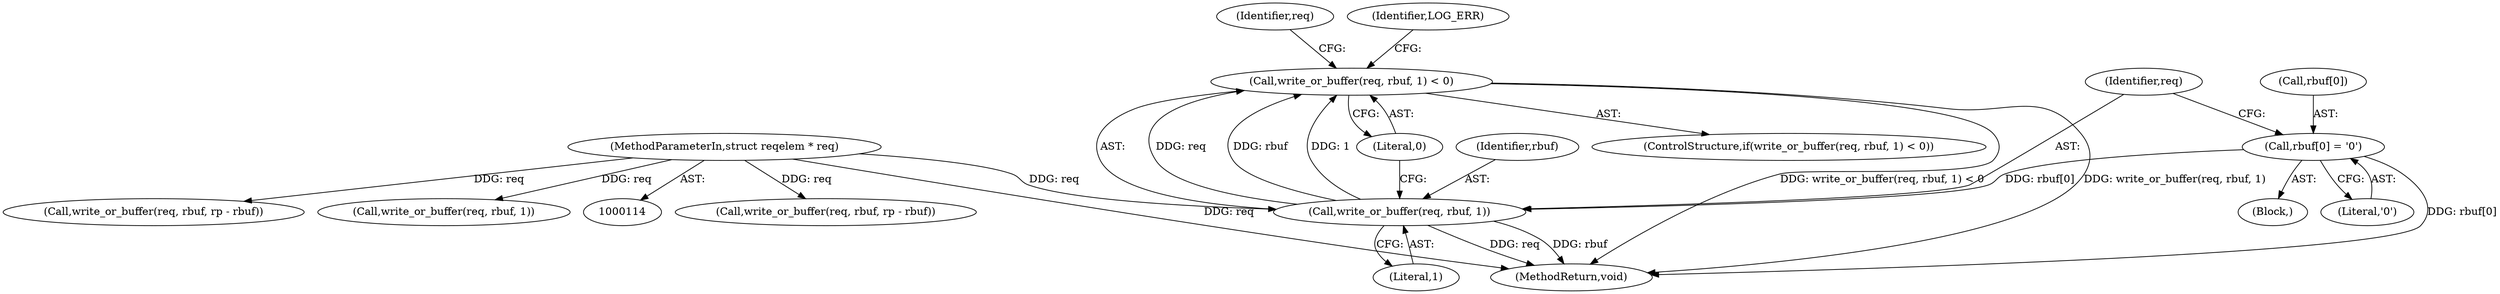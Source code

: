 digraph "0_miniupnp_b238cade9a173c6f751a34acf8ccff838a62aa47@API" {
"1001062" [label="(Call,write_or_buffer(req, rbuf, 1) < 0)"];
"1001063" [label="(Call,write_or_buffer(req, rbuf, 1))"];
"1000115" [label="(MethodParameterIn,struct reqelem * req)"];
"1001056" [label="(Call,rbuf[0] = '\0')"];
"1001064" [label="(Identifier,req)"];
"1001063" [label="(Call,write_or_buffer(req, rbuf, 1))"];
"1001061" [label="(ControlStructure,if(write_or_buffer(req, rbuf, 1) < 0))"];
"1001144" [label="(MethodReturn,void)"];
"1001078" [label="(Identifier,req)"];
"1001066" [label="(Literal,1)"];
"1001056" [label="(Call,rbuf[0] = '\0')"];
"1001062" [label="(Call,write_or_buffer(req, rbuf, 1) < 0)"];
"1000674" [label="(Call,write_or_buffer(req, rbuf, rp - rbuf))"];
"1000257" [label="(Block,)"];
"1001060" [label="(Literal,'\0')"];
"1001057" [label="(Call,rbuf[0])"];
"1001065" [label="(Identifier,rbuf)"];
"1001067" [label="(Literal,0)"];
"1000115" [label="(MethodParameterIn,struct reqelem * req)"];
"1000283" [label="(Call,write_or_buffer(req, rbuf, rp - rbuf))"];
"1001094" [label="(Call,write_or_buffer(req, rbuf, 1))"];
"1001070" [label="(Identifier,LOG_ERR)"];
"1001062" -> "1001061"  [label="AST: "];
"1001062" -> "1001067"  [label="CFG: "];
"1001063" -> "1001062"  [label="AST: "];
"1001067" -> "1001062"  [label="AST: "];
"1001070" -> "1001062"  [label="CFG: "];
"1001078" -> "1001062"  [label="CFG: "];
"1001062" -> "1001144"  [label="DDG: write_or_buffer(req, rbuf, 1) < 0"];
"1001062" -> "1001144"  [label="DDG: write_or_buffer(req, rbuf, 1)"];
"1001063" -> "1001062"  [label="DDG: req"];
"1001063" -> "1001062"  [label="DDG: rbuf"];
"1001063" -> "1001062"  [label="DDG: 1"];
"1001063" -> "1001066"  [label="CFG: "];
"1001064" -> "1001063"  [label="AST: "];
"1001065" -> "1001063"  [label="AST: "];
"1001066" -> "1001063"  [label="AST: "];
"1001067" -> "1001063"  [label="CFG: "];
"1001063" -> "1001144"  [label="DDG: req"];
"1001063" -> "1001144"  [label="DDG: rbuf"];
"1000115" -> "1001063"  [label="DDG: req"];
"1001056" -> "1001063"  [label="DDG: rbuf[0]"];
"1000115" -> "1000114"  [label="AST: "];
"1000115" -> "1001144"  [label="DDG: req"];
"1000115" -> "1000283"  [label="DDG: req"];
"1000115" -> "1000674"  [label="DDG: req"];
"1000115" -> "1001094"  [label="DDG: req"];
"1001056" -> "1000257"  [label="AST: "];
"1001056" -> "1001060"  [label="CFG: "];
"1001057" -> "1001056"  [label="AST: "];
"1001060" -> "1001056"  [label="AST: "];
"1001064" -> "1001056"  [label="CFG: "];
"1001056" -> "1001144"  [label="DDG: rbuf[0]"];
}
